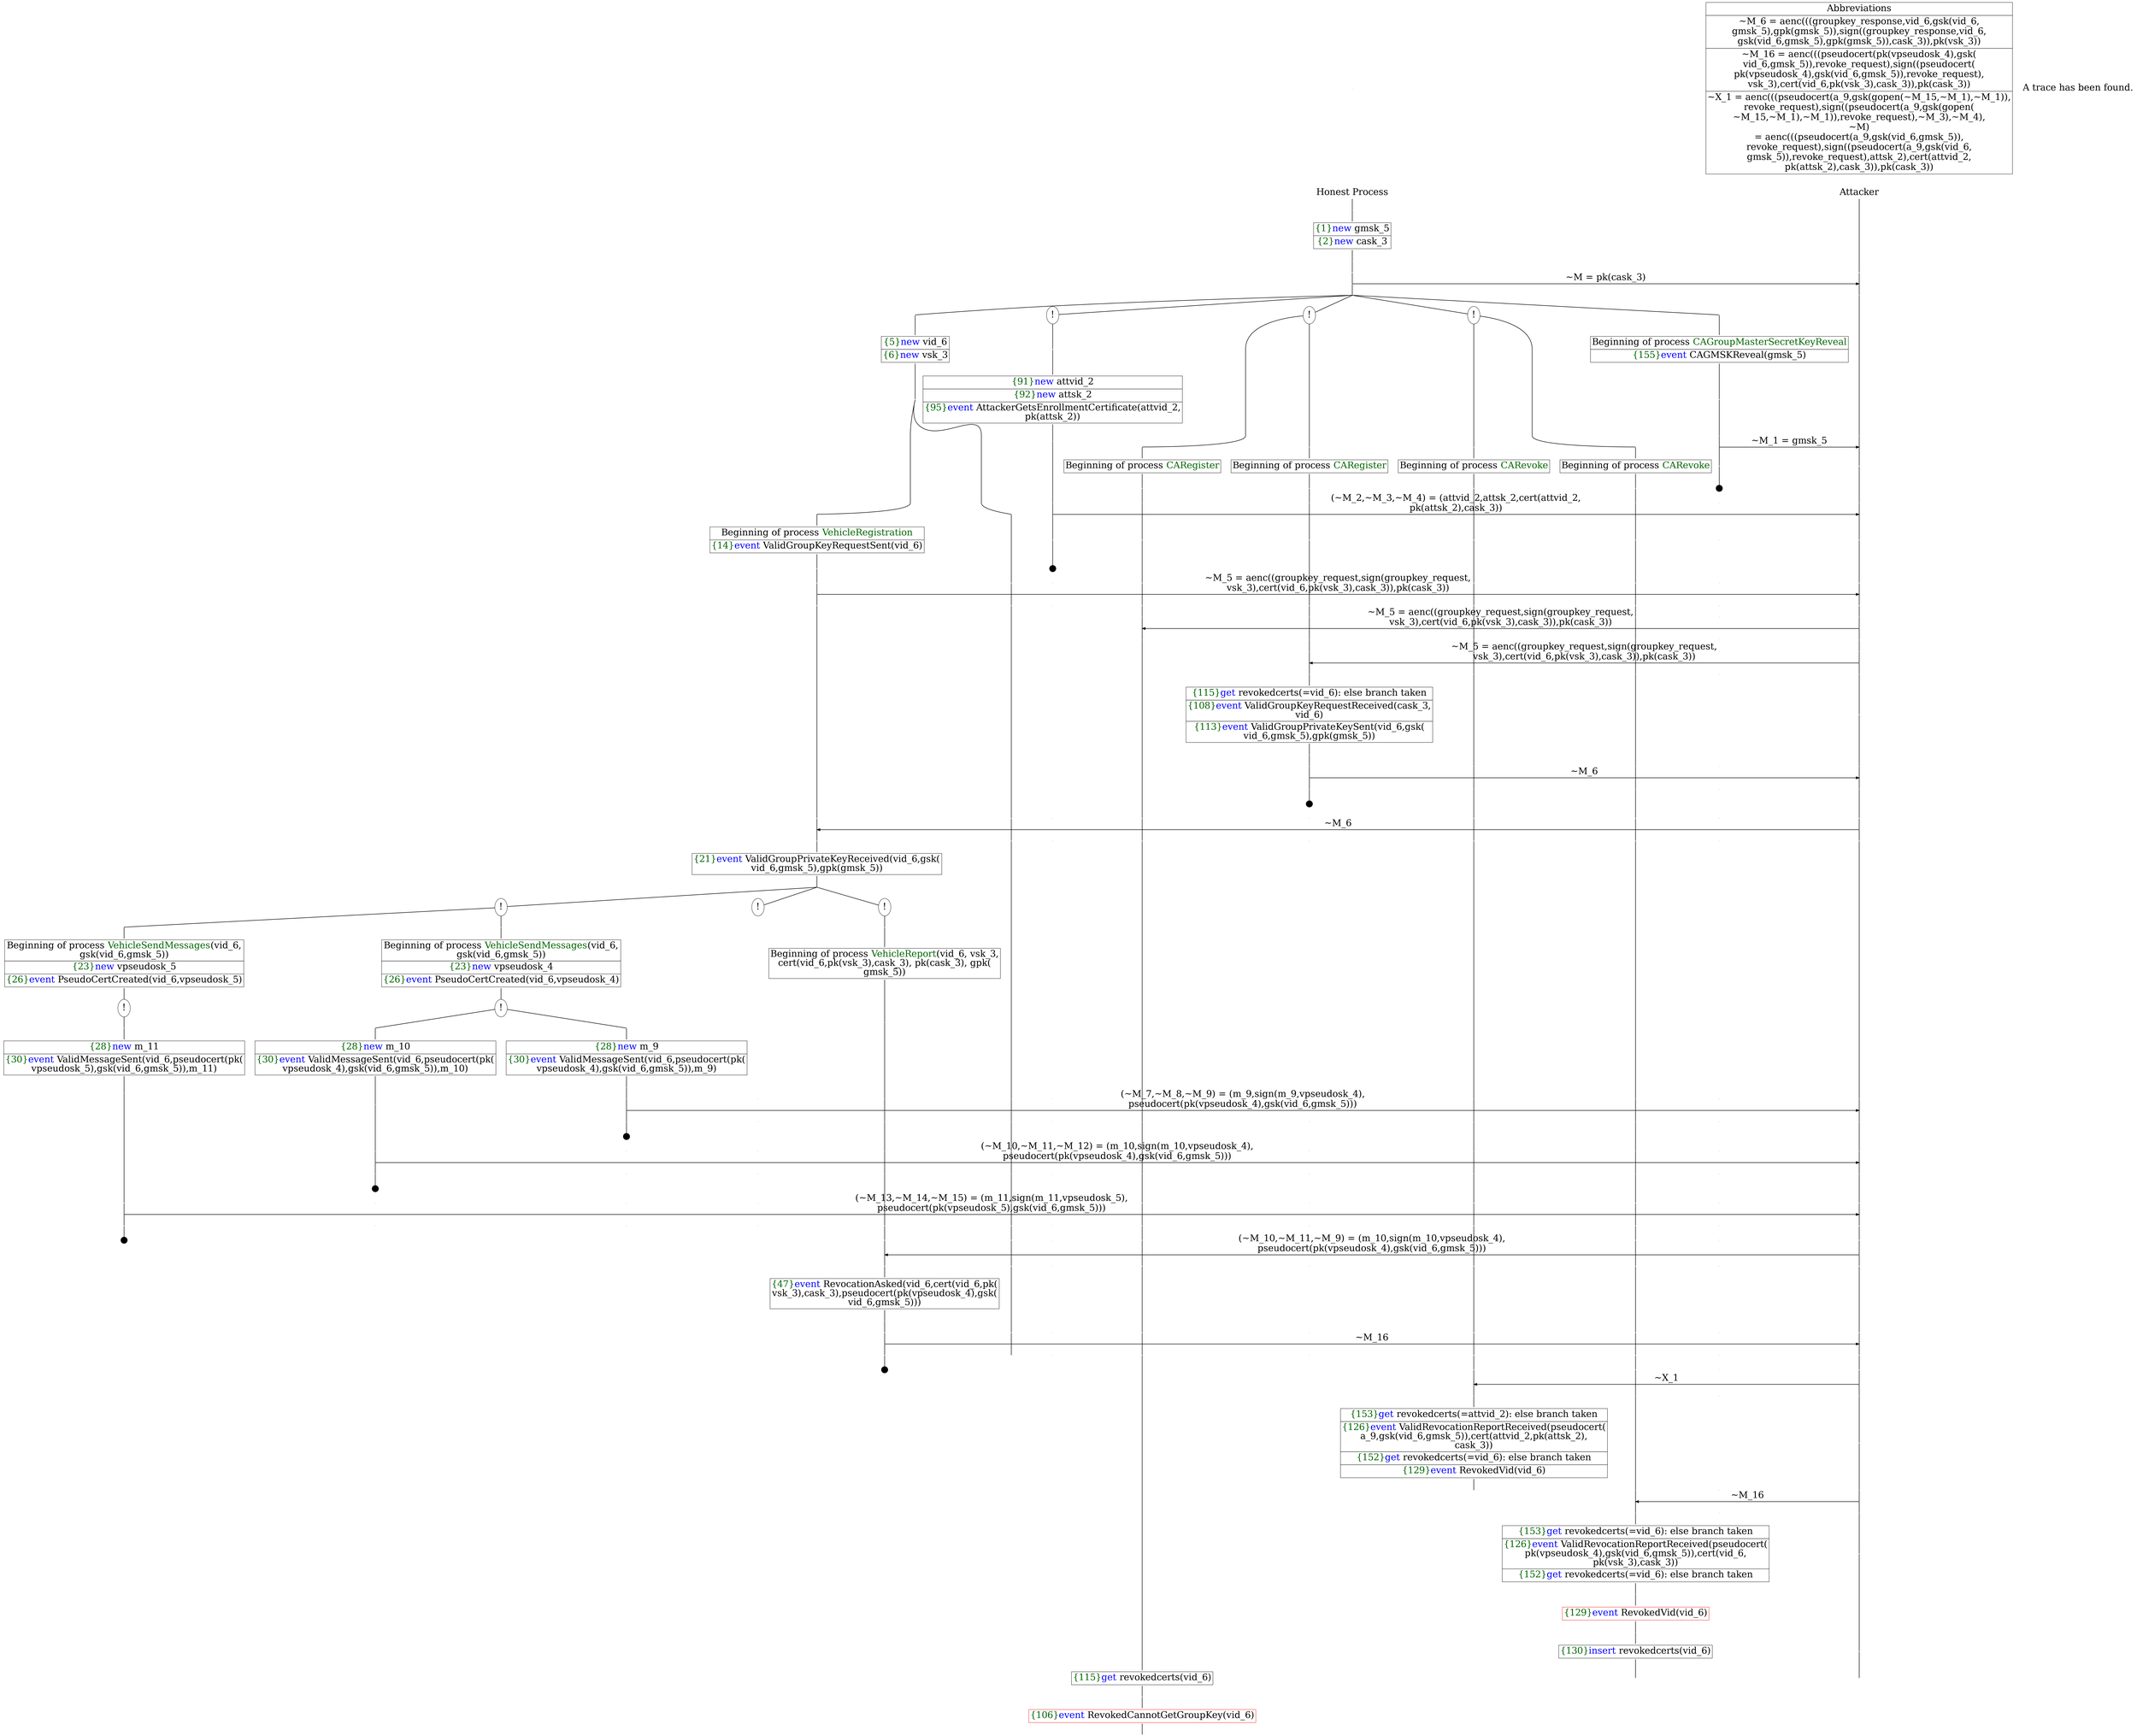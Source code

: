 digraph {
graph [ordering = out]
edge [arrowhead = none, penwidth = 1.6, fontsize = 30]
node [shape = point, width = 0, height = 0, fontsize = 30]
Trace<br/>
[label = <A trace has been found.<br/>
>, shape = plaintext]
P0__0 [label = "Honest Process", shape = plaintext]
P__0 [label = "Attacker", shape = plaintext]
Trace -> P0__0 [label = "", style = invisible, weight = 100]{rank = same; P0__0 P__0}
P0__0 -> P0__1 [label = <>, weight = 100]
P0__1 -> P0__2 [label = <>, weight = 100]
P0__2 [shape = plaintext, label = <<TABLE BORDER="0" CELLBORDER="1" CELLSPACING="0" CELLPADDING="4"> <TR><TD><FONT COLOR="darkgreen">{1}</FONT><FONT COLOR="blue">new </FONT>gmsk_5</TD></TR><TR><TD><FONT COLOR="darkgreen">{2}</FONT><FONT COLOR="blue">new </FONT>cask_3</TD></TR></TABLE>>]
P0__2 -> P0__3 [label = <>, weight = 100]
P0__3 -> P0__4 [label = <>, weight = 100]
P__0 -> P__1 [label = <>, weight = 100]
{rank = same; P__1 P0__4}
P0__4 -> P0__5 [label = <>, weight = 100]
P__1 -> P__2 [label = <>, weight = 100]
{rank = same; P__2 P0__5}
P0__5 -> P__2 [label = <~M = pk(cask_3)>, arrowhead = normal]
P0__5 -> P0__6 [label = <>, weight = 100]
P__2 -> P__3 [label = <>, weight = 100]
{rank = same; P__3 P0__6}
/*RPar */
P0__6 -> P0_4__6 [label = <>]
P0__6 -> P0_3__6 [label = <>]
P0__6 -> P0_2__6 [label = <>]
P0__6 -> P0_1__6 [label = <>]
P0__6 -> P0_0__6 [label = <>]
P0__6 [label = "", fixedsize = false, width = 0, height = 0, shape = none]
{rank = same; P0_0__6 P0_1__6 P0_2__6 P0_3__6 P0_4__6}
P0_0__6 -> P0_0__7 [label = <>, weight = 100]
P0_0__7 [shape = plaintext, label = <<TABLE BORDER="0" CELLBORDER="1" CELLSPACING="0" CELLPADDING="4"> <TR><TD>Beginning of process <FONT COLOR="darkgreen">CAGroupMasterSecretKeyReveal</FONT><br/>
</TD></TR><TR><TD><FONT COLOR="darkgreen">{155}</FONT><FONT COLOR="blue">event</FONT> CAGMSKReveal(gmsk_5)</TD></TR></TABLE>>]
P0_0__7 -> P0_0__8 [label = <>, weight = 100]
P0_0__8 -> P0_0__9 [label = <>, weight = 100]
P__3 -> P__4 [label = <>, weight = 100]
{rank = same; P__4 P0_0__9}
P0_0__9 -> P0_0__10 [label = <>, weight = 100]
P__4 -> P__5 [label = <>, weight = 100]
{rank = same; P__5 P0_0__10}
P0_0__10 -> P__5 [label = <~M_1 = gmsk_5>, arrowhead = normal]
P0_0__10 -> P0_0__11 [label = <>, weight = 100]
P__5 -> P__6 [label = <>, weight = 100]
{rank = same; P__6 P0_0__11}
P0_0__12 [label = "", width = 0.3, height = 0.3]
P0_0__11 -> P0_0__12 [label = <>, weight = 100]
P0_1__6 [label = "!", shape = ellipse]
{rank = same; P0_1_1__6 P0_1_0__6}
P0_1_1__6 [label = "", fixedsize = false, width = 0, height = 0, shape = none]
P0_1__6 -> P0_1_1__6 [label = <>]
P0_1_0__6 [label = "", fixedsize = false, width = 0, height = 0, shape = none]
P0_1__6 -> P0_1_0__6 [label = <>]
P0_1_0__6 -> P0_1_0__7 [label = <>, weight = 100]
P0_1_0__7 [shape = plaintext, label = <<TABLE BORDER="0" CELLBORDER="1" CELLSPACING="0" CELLPADDING="4"> <TR><TD>Beginning of process <FONT COLOR="darkgreen">CARevoke</FONT></TD></TR></TABLE>>]
P0_1_0__7 -> P0_1_0__8 [label = <>, weight = 100]
P0_1_1__6 -> P0_1_1__7 [label = <>, weight = 100]
P0_1_1__7 [shape = plaintext, label = <<TABLE BORDER="0" CELLBORDER="1" CELLSPACING="0" CELLPADDING="4"> <TR><TD>Beginning of process <FONT COLOR="darkgreen">CARevoke</FONT></TD></TR></TABLE>>]
P0_1_1__7 -> P0_1_1__8 [label = <>, weight = 100]
P0_2__6 [label = "!", shape = ellipse]
{rank = same; P0_2_1__6 P0_2_0__6}
P0_2_1__6 [label = "", fixedsize = false, width = 0, height = 0, shape = none]
P0_2__6 -> P0_2_1__6 [label = <>]
P0_2_0__6 [label = "", fixedsize = false, width = 0, height = 0, shape = none]
P0_2__6 -> P0_2_0__6 [label = <>]
P0_2_0__6 -> P0_2_0__7 [label = <>, weight = 100]
P0_2_0__7 [shape = plaintext, label = <<TABLE BORDER="0" CELLBORDER="1" CELLSPACING="0" CELLPADDING="4"> <TR><TD>Beginning of process <FONT COLOR="darkgreen">CARegister</FONT></TD></TR></TABLE>>]
P0_2_0__7 -> P0_2_0__8 [label = <>, weight = 100]
P0_2_1__6 -> P0_2_1__7 [label = <>, weight = 100]
P0_2_1__7 [shape = plaintext, label = <<TABLE BORDER="0" CELLBORDER="1" CELLSPACING="0" CELLPADDING="4"> <TR><TD>Beginning of process <FONT COLOR="darkgreen">CARegister</FONT></TD></TR></TABLE>>]
P0_2_1__7 -> P0_2_1__8 [label = <>, weight = 100]
P0_3__6 [label = "!", shape = ellipse]
P0_3_0__6 [label = "", fixedsize = false, width = 0, height = 0, shape = none]
P0_3__6 -> P0_3_0__6 [label = <>, weight = 100]
P0_3_0__6 -> P0_3_0__7 [label = <>, weight = 100]
P0_3_0__7 [shape = plaintext, label = <<TABLE BORDER="0" CELLBORDER="1" CELLSPACING="0" CELLPADDING="4"> <TR><TD><FONT COLOR="darkgreen">{91}</FONT><FONT COLOR="blue">new </FONT>attvid_2</TD></TR><TR><TD><FONT COLOR="darkgreen">{92}</FONT><FONT COLOR="blue">new </FONT>attsk_2</TD></TR><TR><TD><FONT COLOR="darkgreen">{95}</FONT><FONT COLOR="blue">event</FONT> AttackerGetsEnrollmentCertificate(attvid_2,<br/>
pk(attsk_2))</TD></TR></TABLE>>]
P0_3_0__7 -> P0_3_0__8 [label = <>, weight = 100]
P0_3_0__8 -> P0_3_0__9 [label = <>, weight = 100]
P0_2_1__8 -> P0_2_1__9 [label = <>, weight = 100]
P0_2_0__8 -> P0_2_0__9 [label = <>, weight = 100]
P0_1_1__8 -> P0_1_1__9 [label = <>, weight = 100]
P0_1_0__8 -> P0_1_0__9 [label = <>, weight = 100]
P0_0__13 [label = "", style = invisible]
P0_0__12 -> P0_0__13 [label = <>, weight = 100, style = invisible]
P__6 -> P__7 [label = <>, weight = 100]
{rank = same; P__7 P0_0__13 P0_1_0__9 P0_1_1__9 P0_2_0__9 P0_2_1__9 P0_3_0__9}
P0_3_0__9 -> P0_3_0__10 [label = <>, weight = 100]
P__7 -> P__8 [label = <>, weight = 100]
{rank = same; P__8 P0_3_0__10}
P0_3_0__10 -> P__8 [label = <(~M_2,~M_3,~M_4) = (attvid_2,attsk_2,cert(attvid_2,<br/>
pk(attsk_2),cask_3))>, arrowhead = normal]
P0_3_0__10 -> P0_3_0__11 [label = <>, weight = 100]
P0_2_1__9 -> P0_2_1__10 [label = <>, weight = 100]
P0_2_0__9 -> P0_2_0__10 [label = <>, weight = 100]
P0_1_1__9 -> P0_1_1__10 [label = <>, weight = 100]
P0_1_0__9 -> P0_1_0__10 [label = <>, weight = 100]
P0_0__14 [label = "", style = invisible]
P0_0__13 -> P0_0__14 [label = <>, weight = 100, style = invisible]
P__8 -> P__9 [label = <>, weight = 100]
{rank = same; P__9 P0_0__14 P0_1_0__10 P0_1_1__10 P0_2_0__10 P0_2_1__10 P0_3_0__11}
P0_3_0__12 [label = "", width = 0.3, height = 0.3]
P0_3_0__11 -> P0_3_0__12 [label = <>, weight = 100]
P0_4__6 -> P0_4__7 [label = <>, weight = 100]
P0_4__7 [shape = plaintext, label = <<TABLE BORDER="0" CELLBORDER="1" CELLSPACING="0" CELLPADDING="4"> <TR><TD><FONT COLOR="darkgreen">{5}</FONT><FONT COLOR="blue">new </FONT>vid_6</TD></TR><TR><TD><FONT COLOR="darkgreen">{6}</FONT><FONT COLOR="blue">new </FONT>vsk_3</TD></TR></TABLE>>]
P0_4__7 -> P0_4__8 [label = <>, weight = 100]
/*RPar */
P0_4__8 -> P0_4_1__8 [label = <>]
P0_4__8 -> P0_4_0__8 [label = <>]
P0_4__8 [label = "", fixedsize = false, width = 0, height = 0, shape = none]
{rank = same; P0_4_0__8 P0_4_1__8}
P0_4_1__8 -> P0_4_1__9 [label = <>, weight = 100]
P0_4_1__9 [shape = plaintext, label = <<TABLE BORDER="0" CELLBORDER="1" CELLSPACING="0" CELLPADDING="4"> <TR><TD>Beginning of process <FONT COLOR="darkgreen">VehicleRegistration</FONT></TD></TR><TR><TD><FONT COLOR="darkgreen">{14}</FONT><FONT COLOR="blue">event</FONT> ValidGroupKeyRequestSent(vid_6)</TD></TR></TABLE>>]
P0_4_1__9 -> P0_4_1__10 [label = <>, weight = 100]
P0_4_1__10 -> P0_4_1__11 [label = <>, weight = 100]
P0_4_0__8 -> P0_4_0__9 [label = <>, weight = 100]
P0_3_0__13 [label = "", style = invisible]
P0_3_0__12 -> P0_3_0__13 [label = <>, weight = 100, style = invisible]
P0_2_1__10 -> P0_2_1__11 [label = <>, weight = 100]
P0_2_0__10 -> P0_2_0__11 [label = <>, weight = 100]
P0_1_1__10 -> P0_1_1__11 [label = <>, weight = 100]
P0_1_0__10 -> P0_1_0__11 [label = <>, weight = 100]
P0_0__15 [label = "", style = invisible]
P0_0__14 -> P0_0__15 [label = <>, weight = 100, style = invisible]
P__9 -> P__10 [label = <>, weight = 100]
{rank = same; P__10 P0_0__15 P0_1_0__11 P0_1_1__11 P0_2_0__11 P0_2_1__11 P0_3_0__13 P0_4_0__9 P0_4_1__11}
P0_4_1__11 -> P0_4_1__12 [label = <>, weight = 100]
P__10 -> P__11 [label = <>, weight = 100]
{rank = same; P__11 P0_4_1__12}
P0_4_1__12 -> P__11 [label = <~M_5 = aenc((groupkey_request,sign(groupkey_request,<br/>
vsk_3),cert(vid_6,pk(vsk_3),cask_3)),pk(cask_3))>, arrowhead = normal]
P0_4_1__12 -> P0_4_1__13 [label = <>, weight = 100]
P0_4_0__9 -> P0_4_0__10 [label = <>, weight = 100]
P0_3_0__14 [label = "", style = invisible]
P0_3_0__13 -> P0_3_0__14 [label = <>, weight = 100, style = invisible]
P0_2_1__11 -> P0_2_1__12 [label = <>, weight = 100]
P0_2_0__11 -> P0_2_0__12 [label = <>, weight = 100]
P0_1_1__11 -> P0_1_1__12 [label = <>, weight = 100]
P0_1_0__11 -> P0_1_0__12 [label = <>, weight = 100]
P0_0__16 [label = "", style = invisible]
P0_0__15 -> P0_0__16 [label = <>, weight = 100, style = invisible]
P__11 -> P__12 [label = <>, weight = 100]
{rank = same; P__12 P0_0__16 P0_1_0__12 P0_1_1__12 P0_2_0__12 P0_2_1__12 P0_3_0__14 P0_4_0__10 P0_4_1__13}
P0_2_1__12 -> P0_2_1__13 [label = <>, weight = 100]
P0_2_0__12 -> P0_2_0__13 [label = <>, weight = 100]
P0_1_1__12 -> P0_1_1__13 [label = <>, weight = 100]
P0_1_0__12 -> P0_1_0__13 [label = <>, weight = 100]
P0_0__17 [label = "", style = invisible]
P0_0__16 -> P0_0__17 [label = <>, weight = 100, style = invisible]
P__12 -> P__13 [label = <>, weight = 100]
{rank = same; P__13 P0_0__17 P0_1_0__13 P0_1_1__13 P0_2_0__13 P0_2_1__13}
P0_2_1__13 -> P0_2_1__14 [label = <>, weight = 100]
P__13 -> P__14 [label = <>, weight = 100]
{rank = same; P__14 P0_2_1__14}
P0_2_1__14 -> P__14 [label = <~M_5 = aenc((groupkey_request,sign(groupkey_request,<br/>
vsk_3),cert(vid_6,pk(vsk_3),cask_3)),pk(cask_3))>, dir = back, arrowhead = normal]
P0_2_1__14 -> P0_2_1__15 [label = <>, weight = 100]
P0_2_0__13 -> P0_2_0__14 [label = <>, weight = 100]
P0_1_1__13 -> P0_1_1__14 [label = <>, weight = 100]
P0_1_0__13 -> P0_1_0__14 [label = <>, weight = 100]
P0_0__18 [label = "", style = invisible]
P0_0__17 -> P0_0__18 [label = <>, weight = 100, style = invisible]
P__14 -> P__15 [label = <>, weight = 100]
{rank = same; P__15 P0_0__18 P0_1_0__14 P0_1_1__14 P0_2_0__14 P0_2_1__15}
P0_2_0__14 -> P0_2_0__15 [label = <>, weight = 100]
P0_1_1__14 -> P0_1_1__15 [label = <>, weight = 100]
P0_1_0__14 -> P0_1_0__15 [label = <>, weight = 100]
P0_0__19 [label = "", style = invisible]
P0_0__18 -> P0_0__19 [label = <>, weight = 100, style = invisible]
P__15 -> P__16 [label = <>, weight = 100]
{rank = same; P__16 P0_0__19 P0_1_0__15 P0_1_1__15 P0_2_0__15}
P0_2_0__15 -> P0_2_0__16 [label = <>, weight = 100]
P__16 -> P__17 [label = <>, weight = 100]
{rank = same; P__17 P0_2_0__16}
P0_2_0__16 -> P__17 [label = <~M_5 = aenc((groupkey_request,sign(groupkey_request,<br/>
vsk_3),cert(vid_6,pk(vsk_3),cask_3)),pk(cask_3))>, dir = back, arrowhead = normal]
P0_2_0__16 -> P0_2_0__17 [label = <>, weight = 100]
P0_1_1__15 -> P0_1_1__16 [label = <>, weight = 100]
P0_1_0__15 -> P0_1_0__16 [label = <>, weight = 100]
P0_0__20 [label = "", style = invisible]
P0_0__19 -> P0_0__20 [label = <>, weight = 100, style = invisible]
P__17 -> P__18 [label = <>, weight = 100]
{rank = same; P__18 P0_0__20 P0_1_0__16 P0_1_1__16 P0_2_0__17}
P0_2_0__17 -> P0_2_0__18 [label = <>, weight = 100]
P0_2_0__18 [shape = plaintext, label = <<TABLE BORDER="0" CELLBORDER="1" CELLSPACING="0" CELLPADDING="4"> <TR><TD><FONT COLOR="darkgreen">{115}</FONT><FONT COLOR="blue">get</FONT> revokedcerts(=vid_6): else branch taken<br/>
</TD></TR><TR><TD><FONT COLOR="darkgreen">{108}</FONT><FONT COLOR="blue">event</FONT> ValidGroupKeyRequestReceived(cask_3,<br/>
vid_6)</TD></TR><TR><TD><FONT COLOR="darkgreen">{113}</FONT><FONT COLOR="blue">event</FONT> ValidGroupPrivateKeySent(vid_6,gsk(<br/>
vid_6,gmsk_5),gpk(gmsk_5))</TD></TR></TABLE>>]
P0_2_0__18 -> P0_2_0__19 [label = <>, weight = 100]
P__18 -> P__19 [label = <>, weight = 100]
{rank = same; P__19 P0_2_0__18}
P0_2_0__19 -> P0_2_0__20 [label = <>, weight = 100]
P0_1_1__16 -> P0_1_1__17 [label = <>, weight = 100]
P0_1_0__16 -> P0_1_0__17 [label = <>, weight = 100]
P0_0__21 [label = "", style = invisible]
P0_0__20 -> P0_0__21 [label = <>, weight = 100, style = invisible]
P__19 -> P__20 [label = <>, weight = 100]
{rank = same; P__20 P0_0__21 P0_1_0__17 P0_1_1__17 P0_2_0__20}
P0_2_0__20 -> P0_2_0__21 [label = <>, weight = 100]
P__20 -> P__21 [label = <>, weight = 100]
{rank = same; P__21 P0_2_0__21}
P0_2_0__21 -> P__21 [label = <~M_6>, arrowhead = normal]
P0_2_0__21 -> P0_2_0__22 [label = <>, weight = 100]
P0_1_1__17 -> P0_1_1__18 [label = <>, weight = 100]
P0_1_0__17 -> P0_1_0__18 [label = <>, weight = 100]
P0_0__22 [label = "", style = invisible]
P0_0__21 -> P0_0__22 [label = <>, weight = 100, style = invisible]
P__21 -> P__22 [label = <>, weight = 100]
{rank = same; P__22 P0_0__22 P0_1_0__18 P0_1_1__18 P0_2_0__22}
P0_2_0__23 [label = "", width = 0.3, height = 0.3]
P0_2_0__22 -> P0_2_0__23 [label = <>, weight = 100]
P0_4_1__13 -> P0_4_1__14 [label = <>, weight = 100]
P0_4_0__10 -> P0_4_0__11 [label = <>, weight = 100]
P0_3_0__15 [label = "", style = invisible]
P0_3_0__14 -> P0_3_0__15 [label = <>, weight = 100, style = invisible]
P0_2_1__15 -> P0_2_1__16 [label = <>, weight = 100]
P0_2_0__24 [label = "", style = invisible]
P0_2_0__23 -> P0_2_0__24 [label = <>, weight = 100, style = invisible]
P0_1_1__18 -> P0_1_1__19 [label = <>, weight = 100]
P0_1_0__18 -> P0_1_0__19 [label = <>, weight = 100]
P0_0__23 [label = "", style = invisible]
P0_0__22 -> P0_0__23 [label = <>, weight = 100, style = invisible]
P__22 -> P__23 [label = <>, weight = 100]
{rank = same; P__23 P0_0__23 P0_1_0__19 P0_1_1__19 P0_2_0__24 P0_2_1__16 P0_3_0__15 P0_4_0__11 P0_4_1__14}
P0_4_1__14 -> P0_4_1__15 [label = <>, weight = 100]
P__23 -> P__24 [label = <>, weight = 100]
{rank = same; P__24 P0_4_1__15}
P0_4_1__15 -> P__24 [label = <~M_6>, dir = back, arrowhead = normal]
P0_4_1__15 -> P0_4_1__16 [label = <>, weight = 100]
P0_4_0__11 -> P0_4_0__12 [label = <>, weight = 100]
P0_3_0__16 [label = "", style = invisible]
P0_3_0__15 -> P0_3_0__16 [label = <>, weight = 100, style = invisible]
P0_2_1__16 -> P0_2_1__17 [label = <>, weight = 100]
P0_2_0__25 [label = "", style = invisible]
P0_2_0__24 -> P0_2_0__25 [label = <>, weight = 100, style = invisible]
P0_1_1__19 -> P0_1_1__20 [label = <>, weight = 100]
P0_1_0__19 -> P0_1_0__20 [label = <>, weight = 100]
P0_0__24 [label = "", style = invisible]
P0_0__23 -> P0_0__24 [label = <>, weight = 100, style = invisible]
P__24 -> P__25 [label = <>, weight = 100]
{rank = same; P__25 P0_0__24 P0_1_0__20 P0_1_1__20 P0_2_0__25 P0_2_1__17 P0_3_0__16 P0_4_0__12 P0_4_1__16}
P0_4_1__16 -> P0_4_1__17 [label = <>, weight = 100]
P0_4_1__17 [shape = plaintext, label = <<TABLE BORDER="0" CELLBORDER="1" CELLSPACING="0" CELLPADDING="4"> <TR><TD><FONT COLOR="darkgreen">{21}</FONT><FONT COLOR="blue">event</FONT> ValidGroupPrivateKeyReceived(vid_6,gsk(<br/>
vid_6,gmsk_5),gpk(gmsk_5))</TD></TR></TABLE>>]
P0_4_1__17 -> P0_4_1__18 [label = <>, weight = 100]
/*RPar */
P0_4_1__18 -> P0_4_1_2__18 [label = <>]
P0_4_1__18 -> P0_4_1_1__18 [label = <>]
P0_4_1__18 -> P0_4_1_0__18 [label = <>]
P0_4_1__18 [label = "", fixedsize = false, width = 0, height = 0, shape = none]
{rank = same; P0_4_1_0__18 P0_4_1_1__18 P0_4_1_2__18}
P0_4_1_0__18 [label = "!", shape = ellipse]
P0_4_1_0_0__18 [label = "", fixedsize = false, width = 0, height = 0, shape = none]
P0_4_1_0__18 -> P0_4_1_0_0__18 [label = <>, weight = 100]
P0_4_1_0_0__18 -> P0_4_1_0_0__19 [label = <>, weight = 100]
P0_4_1_0_0__19 [shape = plaintext, label = <<TABLE BORDER="0" CELLBORDER="1" CELLSPACING="0" CELLPADDING="4"> <TR><TD>Beginning of process <FONT COLOR="darkgreen">VehicleReport</FONT>(vid_6, vsk_3,<br/>
cert(vid_6,pk(vsk_3),cask_3), pk(cask_3), gpk(<br/>
gmsk_5))</TD></TR></TABLE>>]
P0_4_1_0_0__19 -> P0_4_1_0_0__20 [label = <>, weight = 100]
P0_4_1_1__18 [label = "!", shape = ellipse]
P0_4_1_2__18 [label = "!", shape = ellipse]
{rank = same; P0_4_1_2_1__18 P0_4_1_2_0__18}
P0_4_1_2_1__18 [label = "", fixedsize = false, width = 0, height = 0, shape = none]
P0_4_1_2__18 -> P0_4_1_2_1__18 [label = <>]
P0_4_1_2_0__18 [label = "", fixedsize = false, width = 0, height = 0, shape = none]
P0_4_1_2__18 -> P0_4_1_2_0__18 [label = <>]
P0_4_1_2_0__18 -> P0_4_1_2_0__19 [label = <>, weight = 100]
P0_4_1_2_0__19 [shape = plaintext, label = <<TABLE BORDER="0" CELLBORDER="1" CELLSPACING="0" CELLPADDING="4"> <TR><TD>Beginning of process <FONT COLOR="darkgreen">VehicleSendMessages</FONT>(vid_6,<br/>
gsk(vid_6,gmsk_5))</TD></TR><TR><TD><FONT COLOR="darkgreen">{23}</FONT><FONT COLOR="blue">new </FONT>vpseudosk_4</TD></TR><TR><TD><FONT COLOR="darkgreen">{26}</FONT><FONT COLOR="blue">event</FONT> PseudoCertCreated(vid_6,vpseudosk_4)<br/>
</TD></TR></TABLE>>]
P0_4_1_2_0__19 -> P0_4_1_2_0__20 [label = <>, weight = 100]
P0_4_1_2_0__20 [label = "!", shape = ellipse]
{rank = same; P0_4_1_2_0_1__20 P0_4_1_2_0_0__20}
P0_4_1_2_0_1__20 [label = "", fixedsize = false, width = 0, height = 0, shape = none]
P0_4_1_2_0__20 -> P0_4_1_2_0_1__20 [label = <>]
P0_4_1_2_0_0__20 [label = "", fixedsize = false, width = 0, height = 0, shape = none]
P0_4_1_2_0__20 -> P0_4_1_2_0_0__20 [label = <>]
P0_4_1_2_0_0__20 -> P0_4_1_2_0_0__21 [label = <>, weight = 100]
P0_4_1_2_0_0__21 [shape = plaintext, label = <<TABLE BORDER="0" CELLBORDER="1" CELLSPACING="0" CELLPADDING="4"> <TR><TD><FONT COLOR="darkgreen">{28}</FONT><FONT COLOR="blue">new </FONT>m_9</TD></TR><TR><TD><FONT COLOR="darkgreen">{30}</FONT><FONT COLOR="blue">event</FONT> ValidMessageSent(vid_6,pseudocert(pk(<br/>
vpseudosk_4),gsk(vid_6,gmsk_5)),m_9)</TD></TR></TABLE>>]
P0_4_1_2_0_0__21 -> P0_4_1_2_0_0__22 [label = <>, weight = 100]
P0_4_1_2_0_0__22 -> P0_4_1_2_0_0__23 [label = <>, weight = 100]
P0_4_1_1__19 [label = "", style = invisible]
P0_4_1_1__18 -> P0_4_1_1__19 [label = <>, weight = 100, style = invisible]
P0_4_1_0_0__20 -> P0_4_1_0_0__21 [label = <>, weight = 100]
P0_4_0__12 -> P0_4_0__13 [label = <>, weight = 100]
P0_3_0__17 [label = "", style = invisible]
P0_3_0__16 -> P0_3_0__17 [label = <>, weight = 100, style = invisible]
P0_2_1__17 -> P0_2_1__18 [label = <>, weight = 100]
P0_2_0__26 [label = "", style = invisible]
P0_2_0__25 -> P0_2_0__26 [label = <>, weight = 100, style = invisible]
P0_1_1__20 -> P0_1_1__21 [label = <>, weight = 100]
P0_1_0__20 -> P0_1_0__21 [label = <>, weight = 100]
P0_0__25 [label = "", style = invisible]
P0_0__24 -> P0_0__25 [label = <>, weight = 100, style = invisible]
P__25 -> P__26 [label = <>, weight = 100]
{rank = same; P__26 P0_0__25 P0_1_0__21 P0_1_1__21 P0_2_0__26 P0_2_1__18 P0_3_0__17 P0_4_0__13 P0_4_1_0_0__21 P0_4_1_1__19 P0_4_1_2_0_0__23}
P0_4_1_2_0_0__23 -> P0_4_1_2_0_0__24 [label = <>, weight = 100]
P__26 -> P__27 [label = <>, weight = 100]
{rank = same; P__27 P0_4_1_2_0_0__24}
P0_4_1_2_0_0__24 -> P__27 [label = <(~M_7,~M_8,~M_9) = (m_9,sign(m_9,vpseudosk_4),<br/>
pseudocert(pk(vpseudosk_4),gsk(vid_6,gmsk_5)))>, arrowhead = normal]
P0_4_1_2_0_0__24 -> P0_4_1_2_0_0__25 [label = <>, weight = 100]
P0_4_1_1__20 [label = "", style = invisible]
P0_4_1_1__19 -> P0_4_1_1__20 [label = <>, weight = 100, style = invisible]
P0_4_1_0_0__21 -> P0_4_1_0_0__22 [label = <>, weight = 100]
P0_4_0__13 -> P0_4_0__14 [label = <>, weight = 100]
P0_3_0__18 [label = "", style = invisible]
P0_3_0__17 -> P0_3_0__18 [label = <>, weight = 100, style = invisible]
P0_2_1__18 -> P0_2_1__19 [label = <>, weight = 100]
P0_2_0__27 [label = "", style = invisible]
P0_2_0__26 -> P0_2_0__27 [label = <>, weight = 100, style = invisible]
P0_1_1__21 -> P0_1_1__22 [label = <>, weight = 100]
P0_1_0__21 -> P0_1_0__22 [label = <>, weight = 100]
P0_0__26 [label = "", style = invisible]
P0_0__25 -> P0_0__26 [label = <>, weight = 100, style = invisible]
P__27 -> P__28 [label = <>, weight = 100]
{rank = same; P__28 P0_0__26 P0_1_0__22 P0_1_1__22 P0_2_0__27 P0_2_1__19 P0_3_0__18 P0_4_0__14 P0_4_1_0_0__22 P0_4_1_1__20 P0_4_1_2_0_0__25}
P0_4_1_2_0_0__26 [label = "", width = 0.3, height = 0.3]
P0_4_1_2_0_0__25 -> P0_4_1_2_0_0__26 [label = <>, weight = 100]
P0_4_1_2_0_1__20 -> P0_4_1_2_0_1__21 [label = <>, weight = 100]
P0_4_1_2_0_1__21 [shape = plaintext, label = <<TABLE BORDER="0" CELLBORDER="1" CELLSPACING="0" CELLPADDING="4"> <TR><TD><FONT COLOR="darkgreen">{28}</FONT><FONT COLOR="blue">new </FONT>m_10</TD></TR><TR><TD><FONT COLOR="darkgreen">{30}</FONT><FONT COLOR="blue">event</FONT> ValidMessageSent(vid_6,pseudocert(pk(<br/>
vpseudosk_4),gsk(vid_6,gmsk_5)),m_10)</TD></TR></TABLE>>]
P0_4_1_2_0_1__21 -> P0_4_1_2_0_1__22 [label = <>, weight = 100]
P0_4_1_2_0_1__22 -> P0_4_1_2_0_1__23 [label = <>, weight = 100]
P0_4_1_2_0_0__27 [label = "", style = invisible]
P0_4_1_2_0_0__26 -> P0_4_1_2_0_0__27 [label = <>, weight = 100, style = invisible]
P0_4_1_1__21 [label = "", style = invisible]
P0_4_1_1__20 -> P0_4_1_1__21 [label = <>, weight = 100, style = invisible]
P0_4_1_0_0__22 -> P0_4_1_0_0__23 [label = <>, weight = 100]
P0_4_0__14 -> P0_4_0__15 [label = <>, weight = 100]
P0_3_0__19 [label = "", style = invisible]
P0_3_0__18 -> P0_3_0__19 [label = <>, weight = 100, style = invisible]
P0_2_1__19 -> P0_2_1__20 [label = <>, weight = 100]
P0_2_0__28 [label = "", style = invisible]
P0_2_0__27 -> P0_2_0__28 [label = <>, weight = 100, style = invisible]
P0_1_1__22 -> P0_1_1__23 [label = <>, weight = 100]
P0_1_0__22 -> P0_1_0__23 [label = <>, weight = 100]
P0_0__27 [label = "", style = invisible]
P0_0__26 -> P0_0__27 [label = <>, weight = 100, style = invisible]
P__28 -> P__29 [label = <>, weight = 100]
{rank = same; P__29 P0_0__27 P0_1_0__23 P0_1_1__23 P0_2_0__28 P0_2_1__20 P0_3_0__19 P0_4_0__15 P0_4_1_0_0__23 P0_4_1_1__21 P0_4_1_2_0_0__27 P0_4_1_2_0_1__23}
P0_4_1_2_0_1__23 -> P0_4_1_2_0_1__24 [label = <>, weight = 100]
P__29 -> P__30 [label = <>, weight = 100]
{rank = same; P__30 P0_4_1_2_0_1__24}
P0_4_1_2_0_1__24 -> P__30 [label = <(~M_10,~M_11,~M_12) = (m_10,sign(m_10,vpseudosk_4),<br/>
pseudocert(pk(vpseudosk_4),gsk(vid_6,gmsk_5)))>, arrowhead = normal]
P0_4_1_2_0_1__24 -> P0_4_1_2_0_1__25 [label = <>, weight = 100]
P0_4_1_2_0_0__28 [label = "", style = invisible]
P0_4_1_2_0_0__27 -> P0_4_1_2_0_0__28 [label = <>, weight = 100, style = invisible]
P0_4_1_1__22 [label = "", style = invisible]
P0_4_1_1__21 -> P0_4_1_1__22 [label = <>, weight = 100, style = invisible]
P0_4_1_0_0__23 -> P0_4_1_0_0__24 [label = <>, weight = 100]
P0_4_0__15 -> P0_4_0__16 [label = <>, weight = 100]
P0_3_0__20 [label = "", style = invisible]
P0_3_0__19 -> P0_3_0__20 [label = <>, weight = 100, style = invisible]
P0_2_1__20 -> P0_2_1__21 [label = <>, weight = 100]
P0_2_0__29 [label = "", style = invisible]
P0_2_0__28 -> P0_2_0__29 [label = <>, weight = 100, style = invisible]
P0_1_1__23 -> P0_1_1__24 [label = <>, weight = 100]
P0_1_0__23 -> P0_1_0__24 [label = <>, weight = 100]
P0_0__28 [label = "", style = invisible]
P0_0__27 -> P0_0__28 [label = <>, weight = 100, style = invisible]
P__30 -> P__31 [label = <>, weight = 100]
{rank = same; P__31 P0_0__28 P0_1_0__24 P0_1_1__24 P0_2_0__29 P0_2_1__21 P0_3_0__20 P0_4_0__16 P0_4_1_0_0__24 P0_4_1_1__22 P0_4_1_2_0_0__28 P0_4_1_2_0_1__25}
P0_4_1_2_0_1__26 [label = "", width = 0.3, height = 0.3]
P0_4_1_2_0_1__25 -> P0_4_1_2_0_1__26 [label = <>, weight = 100]
P0_4_1_2_1__18 -> P0_4_1_2_1__19 [label = <>, weight = 100]
P0_4_1_2_1__19 [shape = plaintext, label = <<TABLE BORDER="0" CELLBORDER="1" CELLSPACING="0" CELLPADDING="4"> <TR><TD>Beginning of process <FONT COLOR="darkgreen">VehicleSendMessages</FONT>(vid_6,<br/>
gsk(vid_6,gmsk_5))</TD></TR><TR><TD><FONT COLOR="darkgreen">{23}</FONT><FONT COLOR="blue">new </FONT>vpseudosk_5</TD></TR><TR><TD><FONT COLOR="darkgreen">{26}</FONT><FONT COLOR="blue">event</FONT> PseudoCertCreated(vid_6,vpseudosk_5)<br/>
</TD></TR></TABLE>>]
P0_4_1_2_1__19 -> P0_4_1_2_1__20 [label = <>, weight = 100]
P0_4_1_2_1__20 [label = "!", shape = ellipse]
P0_4_1_2_1_0__20 [label = "", fixedsize = false, width = 0, height = 0, shape = none]
P0_4_1_2_1__20 -> P0_4_1_2_1_0__20 [label = <>, weight = 100]
P0_4_1_2_1_0__20 -> P0_4_1_2_1_0__21 [label = <>, weight = 100]
P0_4_1_2_1_0__21 [shape = plaintext, label = <<TABLE BORDER="0" CELLBORDER="1" CELLSPACING="0" CELLPADDING="4"> <TR><TD><FONT COLOR="darkgreen">{28}</FONT><FONT COLOR="blue">new </FONT>m_11</TD></TR><TR><TD><FONT COLOR="darkgreen">{30}</FONT><FONT COLOR="blue">event</FONT> ValidMessageSent(vid_6,pseudocert(pk(<br/>
vpseudosk_5),gsk(vid_6,gmsk_5)),m_11)</TD></TR></TABLE>>]
P0_4_1_2_1_0__21 -> P0_4_1_2_1_0__22 [label = <>, weight = 100]
P0_4_1_2_1_0__22 -> P0_4_1_2_1_0__23 [label = <>, weight = 100]
P0_4_1_2_0_1__27 [label = "", style = invisible]
P0_4_1_2_0_1__26 -> P0_4_1_2_0_1__27 [label = <>, weight = 100, style = invisible]
P0_4_1_2_0_0__29 [label = "", style = invisible]
P0_4_1_2_0_0__28 -> P0_4_1_2_0_0__29 [label = <>, weight = 100, style = invisible]
P0_4_1_1__23 [label = "", style = invisible]
P0_4_1_1__22 -> P0_4_1_1__23 [label = <>, weight = 100, style = invisible]
P0_4_1_0_0__24 -> P0_4_1_0_0__25 [label = <>, weight = 100]
P0_4_0__16 -> P0_4_0__17 [label = <>, weight = 100]
P0_3_0__21 [label = "", style = invisible]
P0_3_0__20 -> P0_3_0__21 [label = <>, weight = 100, style = invisible]
P0_2_1__21 -> P0_2_1__22 [label = <>, weight = 100]
P0_2_0__30 [label = "", style = invisible]
P0_2_0__29 -> P0_2_0__30 [label = <>, weight = 100, style = invisible]
P0_1_1__24 -> P0_1_1__25 [label = <>, weight = 100]
P0_1_0__24 -> P0_1_0__25 [label = <>, weight = 100]
P0_0__29 [label = "", style = invisible]
P0_0__28 -> P0_0__29 [label = <>, weight = 100, style = invisible]
P__31 -> P__32 [label = <>, weight = 100]
{rank = same; P__32 P0_0__29 P0_1_0__25 P0_1_1__25 P0_2_0__30 P0_2_1__22 P0_3_0__21 P0_4_0__17 P0_4_1_0_0__25 P0_4_1_1__23 P0_4_1_2_0_0__29 P0_4_1_2_0_1__27 P0_4_1_2_1_0__23}
P0_4_1_2_1_0__23 -> P0_4_1_2_1_0__24 [label = <>, weight = 100]
P__32 -> P__33 [label = <>, weight = 100]
{rank = same; P__33 P0_4_1_2_1_0__24}
P0_4_1_2_1_0__24 -> P__33 [label = <(~M_13,~M_14,~M_15) = (m_11,sign(m_11,vpseudosk_5),<br/>
pseudocert(pk(vpseudosk_5),gsk(vid_6,gmsk_5)))>, arrowhead = normal]
P0_4_1_2_1_0__24 -> P0_4_1_2_1_0__25 [label = <>, weight = 100]
P0_4_1_2_0_1__28 [label = "", style = invisible]
P0_4_1_2_0_1__27 -> P0_4_1_2_0_1__28 [label = <>, weight = 100, style = invisible]
P0_4_1_2_0_0__30 [label = "", style = invisible]
P0_4_1_2_0_0__29 -> P0_4_1_2_0_0__30 [label = <>, weight = 100, style = invisible]
P0_4_1_1__24 [label = "", style = invisible]
P0_4_1_1__23 -> P0_4_1_1__24 [label = <>, weight = 100, style = invisible]
P0_4_1_0_0__25 -> P0_4_1_0_0__26 [label = <>, weight = 100]
P0_4_0__17 -> P0_4_0__18 [label = <>, weight = 100]
P0_3_0__22 [label = "", style = invisible]
P0_3_0__21 -> P0_3_0__22 [label = <>, weight = 100, style = invisible]
P0_2_1__22 -> P0_2_1__23 [label = <>, weight = 100]
P0_2_0__31 [label = "", style = invisible]
P0_2_0__30 -> P0_2_0__31 [label = <>, weight = 100, style = invisible]
P0_1_1__25 -> P0_1_1__26 [label = <>, weight = 100]
P0_1_0__25 -> P0_1_0__26 [label = <>, weight = 100]
P0_0__30 [label = "", style = invisible]
P0_0__29 -> P0_0__30 [label = <>, weight = 100, style = invisible]
P__33 -> P__34 [label = <>, weight = 100]
{rank = same; P__34 P0_0__30 P0_1_0__26 P0_1_1__26 P0_2_0__31 P0_2_1__23 P0_3_0__22 P0_4_0__18 P0_4_1_0_0__26 P0_4_1_1__24 P0_4_1_2_0_0__30 P0_4_1_2_0_1__28 P0_4_1_2_1_0__25}
P0_4_1_2_1_0__26 [label = "", width = 0.3, height = 0.3]
P0_4_1_2_1_0__25 -> P0_4_1_2_1_0__26 [label = <>, weight = 100]
P0_4_1_0_0__26 -> P0_4_1_0_0__27 [label = <>, weight = 100]
P0_4_0__18 -> P0_4_0__19 [label = <>, weight = 100]
P0_3_0__23 [label = "", style = invisible]
P0_3_0__22 -> P0_3_0__23 [label = <>, weight = 100, style = invisible]
P0_2_1__23 -> P0_2_1__24 [label = <>, weight = 100]
P0_2_0__32 [label = "", style = invisible]
P0_2_0__31 -> P0_2_0__32 [label = <>, weight = 100, style = invisible]
P0_1_1__26 -> P0_1_1__27 [label = <>, weight = 100]
P0_1_0__26 -> P0_1_0__27 [label = <>, weight = 100]
P0_0__31 [label = "", style = invisible]
P0_0__30 -> P0_0__31 [label = <>, weight = 100, style = invisible]
P__34 -> P__35 [label = <>, weight = 100]
{rank = same; P__35 P0_0__31 P0_1_0__27 P0_1_1__27 P0_2_0__32 P0_2_1__24 P0_3_0__23 P0_4_0__19 P0_4_1_0_0__27}
P0_4_1_0_0__27 -> P0_4_1_0_0__28 [label = <>, weight = 100]
P__35 -> P__36 [label = <>, weight = 100]
{rank = same; P__36 P0_4_1_0_0__28}
P0_4_1_0_0__28 -> P__36 [label = <(~M_10,~M_11,~M_9) = (m_10,sign(m_10,vpseudosk_4),<br/>
pseudocert(pk(vpseudosk_4),gsk(vid_6,gmsk_5)))>, dir = back, arrowhead = normal]
P0_4_1_0_0__28 -> P0_4_1_0_0__29 [label = <>, weight = 100]
P0_4_0__19 -> P0_4_0__20 [label = <>, weight = 100]
P0_3_0__24 [label = "", style = invisible]
P0_3_0__23 -> P0_3_0__24 [label = <>, weight = 100, style = invisible]
P0_2_1__24 -> P0_2_1__25 [label = <>, weight = 100]
P0_2_0__33 [label = "", style = invisible]
P0_2_0__32 -> P0_2_0__33 [label = <>, weight = 100, style = invisible]
P0_1_1__27 -> P0_1_1__28 [label = <>, weight = 100]
P0_1_0__27 -> P0_1_0__28 [label = <>, weight = 100]
P0_0__32 [label = "", style = invisible]
P0_0__31 -> P0_0__32 [label = <>, weight = 100, style = invisible]
P__36 -> P__37 [label = <>, weight = 100]
{rank = same; P__37 P0_0__32 P0_1_0__28 P0_1_1__28 P0_2_0__33 P0_2_1__25 P0_3_0__24 P0_4_0__20 P0_4_1_0_0__29}
P0_4_1_0_0__29 -> P0_4_1_0_0__30 [label = <>, weight = 100]
P0_4_1_0_0__30 [shape = plaintext, label = <<TABLE BORDER="0" CELLBORDER="1" CELLSPACING="0" CELLPADDING="4"> <TR><TD><FONT COLOR="darkgreen">{47}</FONT><FONT COLOR="blue">event</FONT> RevocationAsked(vid_6,cert(vid_6,pk(<br/>
vsk_3),cask_3),pseudocert(pk(vpseudosk_4),gsk(<br/>
vid_6,gmsk_5)))</TD></TR></TABLE>>]
P0_4_1_0_0__30 -> P0_4_1_0_0__31 [label = <>, weight = 100]
P0_4_1_0_0__31 -> P0_4_1_0_0__32 [label = <>, weight = 100]
P0_4_0__20 -> P0_4_0__21 [label = <>, weight = 100]
P0_3_0__25 [label = "", style = invisible]
P0_3_0__24 -> P0_3_0__25 [label = <>, weight = 100, style = invisible]
P0_2_1__25 -> P0_2_1__26 [label = <>, weight = 100]
P0_2_0__34 [label = "", style = invisible]
P0_2_0__33 -> P0_2_0__34 [label = <>, weight = 100, style = invisible]
P0_1_1__28 -> P0_1_1__29 [label = <>, weight = 100]
P0_1_0__28 -> P0_1_0__29 [label = <>, weight = 100]
P0_0__33 [label = "", style = invisible]
P0_0__32 -> P0_0__33 [label = <>, weight = 100, style = invisible]
P__37 -> P__38 [label = <>, weight = 100]
{rank = same; P__38 P0_0__33 P0_1_0__29 P0_1_1__29 P0_2_0__34 P0_2_1__26 P0_3_0__25 P0_4_0__21 P0_4_1_0_0__32}
P0_4_1_0_0__32 -> P0_4_1_0_0__33 [label = <>, weight = 100]
P__38 -> P__39 [label = <>, weight = 100]
{rank = same; P__39 P0_4_1_0_0__33}
P0_4_1_0_0__33 -> P__39 [label = <~M_16>, arrowhead = normal]
P0_4_1_0_0__33 -> P0_4_1_0_0__34 [label = <>, weight = 100]
P0_4_0__21 -> P0_4_0__22 [label = <>, weight = 100]
P0_3_0__26 [label = "", style = invisible]
P0_3_0__25 -> P0_3_0__26 [label = <>, weight = 100, style = invisible]
P0_2_1__26 -> P0_2_1__27 [label = <>, weight = 100]
P0_2_0__35 [label = "", style = invisible]
P0_2_0__34 -> P0_2_0__35 [label = <>, weight = 100, style = invisible]
P0_1_1__29 -> P0_1_1__30 [label = <>, weight = 100]
P0_1_0__29 -> P0_1_0__30 [label = <>, weight = 100]
P0_0__34 [label = "", style = invisible]
P0_0__33 -> P0_0__34 [label = <>, weight = 100, style = invisible]
P__39 -> P__40 [label = <>, weight = 100]
{rank = same; P__40 P0_0__34 P0_1_0__30 P0_1_1__30 P0_2_0__35 P0_2_1__27 P0_3_0__26 P0_4_0__22 P0_4_1_0_0__34}
P0_4_1_0_0__35 [label = "", width = 0.3, height = 0.3]
P0_4_1_0_0__34 -> P0_4_1_0_0__35 [label = <>, weight = 100]
P0_1_1__30 -> P0_1_1__31 [label = <>, weight = 100]
P0_1_0__30 -> P0_1_0__31 [label = <>, weight = 100]
P0_0__35 [label = "", style = invisible]
P0_0__34 -> P0_0__35 [label = <>, weight = 100, style = invisible]
P__40 -> P__41 [label = <>, weight = 100]
{rank = same; P__41 P0_0__35 P0_1_0__31 P0_1_1__31}
P0_1_1__31 -> P0_1_1__32 [label = <>, weight = 100]
P__41 -> P__42 [label = <>, weight = 100]
{rank = same; P__42 P0_1_1__32}
P0_1_1__32 -> P__42 [label = <~X_1>, dir = back, arrowhead = normal]
P0_1_1__32 -> P0_1_1__33 [label = <>, weight = 100]
P0_1_0__31 -> P0_1_0__32 [label = <>, weight = 100]
P0_0__36 [label = "", style = invisible]
P0_0__35 -> P0_0__36 [label = <>, weight = 100, style = invisible]
P__42 -> P__43 [label = <>, weight = 100]
{rank = same; P__43 P0_0__36 P0_1_0__32 P0_1_1__33}
P0_1_1__33 -> P0_1_1__34 [label = <>, weight = 100]
P0_1_1__34 [shape = plaintext, label = <<TABLE BORDER="0" CELLBORDER="1" CELLSPACING="0" CELLPADDING="4"> <TR><TD><FONT COLOR="darkgreen">{153}</FONT><FONT COLOR="blue">get</FONT> revokedcerts(=attvid_2): else branch taken<br/>
</TD></TR><TR><TD><FONT COLOR="darkgreen">{126}</FONT><FONT COLOR="blue">event</FONT> ValidRevocationReportReceived(pseudocert(<br/>
a_9,gsk(vid_6,gmsk_5)),cert(attvid_2,pk(attsk_2),<br/>
cask_3))</TD></TR><TR><TD><FONT COLOR="darkgreen">{152}</FONT><FONT COLOR="blue">get</FONT> revokedcerts(=vid_6): else branch taken<br/>
</TD></TR><TR><TD><FONT COLOR="darkgreen">{129}</FONT><FONT COLOR="blue">event</FONT> RevokedVid(vid_6)</TD></TR></TABLE>>]
P0_1_1__34 -> P0_1_1__35 [label = <>, weight = 100]
P__43 -> P__44 [label = <>, weight = 100]
{rank = same; P__44 P0_1_1__34}
P0_1_0__32 -> P0_1_0__33 [label = <>, weight = 100]
P0_0__37 [label = "", style = invisible]
P0_0__36 -> P0_0__37 [label = <>, weight = 100, style = invisible]
P__44 -> P__45 [label = <>, weight = 100]
{rank = same; P__45 P0_0__37 P0_1_0__33}
P0_1_0__33 -> P0_1_0__34 [label = <>, weight = 100]
P__45 -> P__46 [label = <>, weight = 100]
{rank = same; P__46 P0_1_0__34}
P0_1_0__34 -> P__46 [label = <~M_16>, dir = back, arrowhead = normal]
P0_1_0__34 -> P0_1_0__35 [label = <>, weight = 100]
P0_0__38 [label = "", style = invisible]
P0_0__37 -> P0_0__38 [label = <>, weight = 100, style = invisible]
P__46 -> P__47 [label = <>, weight = 100]
{rank = same; P__47 P0_0__38 P0_1_0__35}
P0_1_0__35 -> P0_1_0__36 [label = <>, weight = 100]
P0_1_0__36 [shape = plaintext, label = <<TABLE BORDER="0" CELLBORDER="1" CELLSPACING="0" CELLPADDING="4"> <TR><TD><FONT COLOR="darkgreen">{153}</FONT><FONT COLOR="blue">get</FONT> revokedcerts(=vid_6): else branch taken<br/>
</TD></TR><TR><TD><FONT COLOR="darkgreen">{126}</FONT><FONT COLOR="blue">event</FONT> ValidRevocationReportReceived(pseudocert(<br/>
pk(vpseudosk_4),gsk(vid_6,gmsk_5)),cert(vid_6,<br/>
pk(vsk_3),cask_3))</TD></TR><TR><TD><FONT COLOR="darkgreen">{152}</FONT><FONT COLOR="blue">get</FONT> revokedcerts(=vid_6): else branch taken<br/>
</TD></TR></TABLE>>]
P0_1_0__36 -> P0_1_0__37 [label = <>, weight = 100]
P__47 -> P__48 [label = <>, weight = 100]
{rank = same; P__48 P0_1_0__36}
P0_1_0__37 -> P0_1_0__38 [label = <>, weight = 100]
P0_1_0__38 [color = red, shape = plaintext, label = <<TABLE BORDER="0" CELLBORDER="1" CELLSPACING="0" CELLPADDING="4"> <TR><TD><FONT COLOR="darkgreen">{129}</FONT><FONT COLOR="blue">event</FONT> RevokedVid(vid_6)</TD></TR></TABLE>>]
P0_1_0__38 -> P0_1_0__39 [label = <>, weight = 100]
P0_1_0__39 -> P0_1_0__40 [label = <>, weight = 100]
P0_1_0__40 [shape = plaintext, label = <<TABLE BORDER="0" CELLBORDER="1" CELLSPACING="0" CELLPADDING="4"> <TR><TD><FONT COLOR="darkgreen">{130}</FONT><FONT COLOR="blue">insert </FONT>revokedcerts(vid_6)</TD></TR></TABLE>>]
P0_1_0__40 -> P0_1_0__41 [label = <>, weight = 100]
P__48 -> P__49 [label = <>, weight = 100]
{rank = same; P__49 P0_1_0__40}
P0_2_1__27 -> P0_2_1__28 [label = <>, weight = 100]
P0_2_1__28 [shape = plaintext, label = <<TABLE BORDER="0" CELLBORDER="1" CELLSPACING="0" CELLPADDING="4"> <TR><TD><FONT COLOR="darkgreen">{115}</FONT><FONT COLOR="blue">get </FONT>revokedcerts(vid_6)</TD></TR></TABLE>>]
P0_2_1__28 -> P0_2_1__29 [label = <>, weight = 100]
P__49 -> P__50 [label = <>, weight = 100]
{rank = same; P__50 P0_2_1__28}
P0_2_1__29 -> P0_2_1__30 [label = <>, weight = 100]
P0_2_1__30 [color = red, shape = plaintext, label = <<TABLE BORDER="0" CELLBORDER="1" CELLSPACING="0" CELLPADDING="4"> <TR><TD><FONT COLOR="darkgreen">{106}</FONT><FONT COLOR="blue">event</FONT> RevokedCannotGetGroupKey(vid_6)</TD></TR></TABLE>>]
P0_2_1__30 -> P0_2_1__31 [label = <>, weight = 100]
Abbrev [shape = plaintext, label = <<TABLE BORDER="0" CELLBORDER="1" CELLSPACING="0" CELLPADDING="4"><TR> <TD> Abbreviations </TD></TR><TR><TD>~M_6 = aenc(((groupkey_response,vid_6,gsk(vid_6,<br/>
gmsk_5),gpk(gmsk_5)),sign((groupkey_response,vid_6,<br/>
gsk(vid_6,gmsk_5),gpk(gmsk_5)),cask_3)),pk(vsk_3))</TD></TR><TR><TD>~M_16 = aenc(((pseudocert(pk(vpseudosk_4),gsk(<br/>
vid_6,gmsk_5)),revoke_request),sign((pseudocert(<br/>
pk(vpseudosk_4),gsk(vid_6,gmsk_5)),revoke_request),<br/>
vsk_3),cert(vid_6,pk(vsk_3),cask_3)),pk(cask_3))</TD></TR><TR><TD>~X_1 = aenc(((pseudocert(a_9,gsk(gopen(~M_15,~M_1),~M_1)),<br/>
revoke_request),sign((pseudocert(a_9,gsk(gopen(<br/>
~M_15,~M_1),~M_1)),revoke_request),~M_3),~M_4),<br/>
~M)<br/>
= aenc(((pseudocert(a_9,gsk(vid_6,gmsk_5)),<br/>
revoke_request),sign((pseudocert(a_9,gsk(vid_6,<br/>
gmsk_5)),revoke_request),attsk_2),cert(attvid_2,<br/>
pk(attsk_2),cask_3)),pk(cask_3))</TD></TR></TABLE>>]Abbrev -> P__0 [style = invisible, weight =100]}